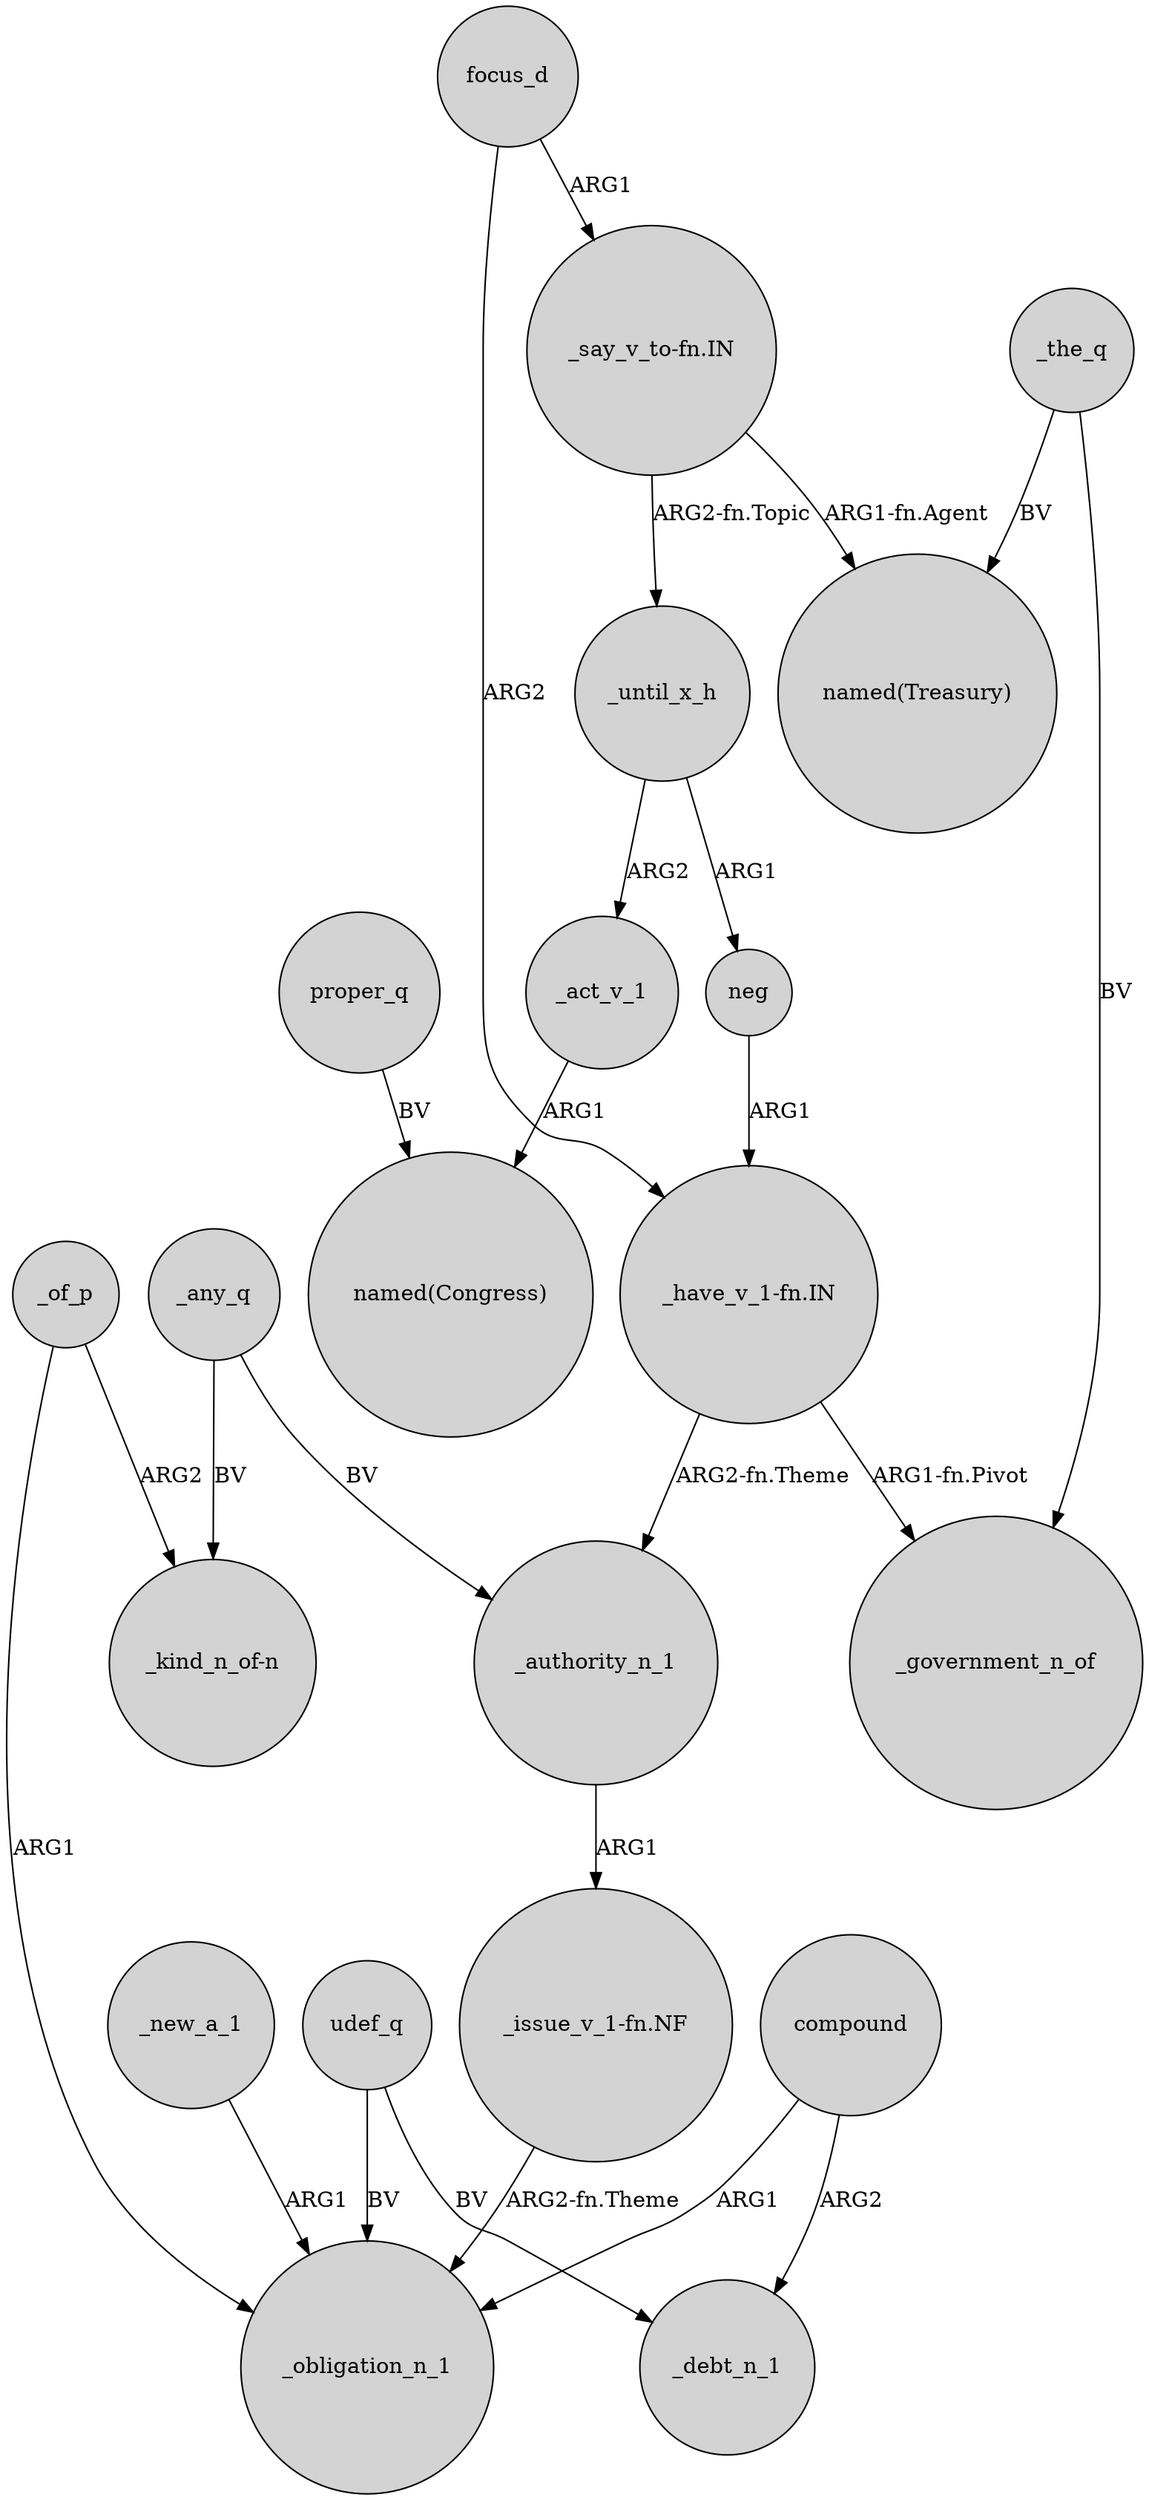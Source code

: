 digraph {
	node [shape=circle style=filled]
	neg -> "_have_v_1-fn.IN" [label=ARG1]
	compound -> _obligation_n_1 [label=ARG1]
	udef_q -> _debt_n_1 [label=BV]
	focus_d -> "_have_v_1-fn.IN" [label=ARG2]
	compound -> _debt_n_1 [label=ARG2]
	_until_x_h -> neg [label=ARG1]
	"_have_v_1-fn.IN" -> _authority_n_1 [label="ARG2-fn.Theme"]
	proper_q -> "named(Congress)" [label=BV]
	"_say_v_to-fn.IN" -> "named(Treasury)" [label="ARG1-fn.Agent"]
	_act_v_1 -> "named(Congress)" [label=ARG1]
	_of_p -> _obligation_n_1 [label=ARG1]
	_any_q -> "_kind_n_of-n" [label=BV]
	_authority_n_1 -> "_issue_v_1-fn.NF" [label=ARG1]
	udef_q -> _obligation_n_1 [label=BV]
	"_have_v_1-fn.IN" -> _government_n_of [label="ARG1-fn.Pivot"]
	_the_q -> "named(Treasury)" [label=BV]
	_the_q -> _government_n_of [label=BV]
	"_say_v_to-fn.IN" -> _until_x_h [label="ARG2-fn.Topic"]
	_until_x_h -> _act_v_1 [label=ARG2]
	"_issue_v_1-fn.NF" -> _obligation_n_1 [label="ARG2-fn.Theme"]
	_new_a_1 -> _obligation_n_1 [label=ARG1]
	_of_p -> "_kind_n_of-n" [label=ARG2]
	focus_d -> "_say_v_to-fn.IN" [label=ARG1]
	_any_q -> _authority_n_1 [label=BV]
}
